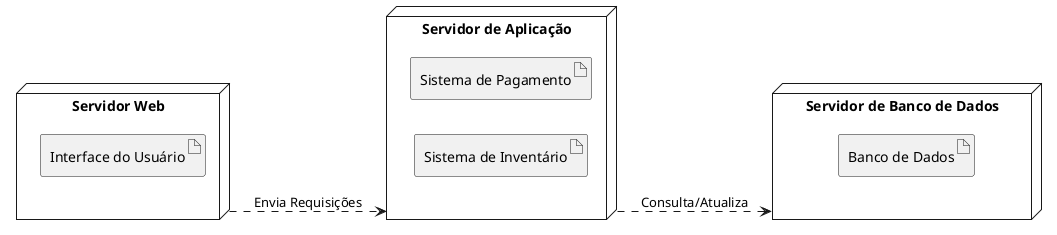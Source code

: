 @startuml
left to right direction
node "Servidor Web" as web {
    artifact "Interface do Usuário"
}

node "Servidor de Aplicação" as app {
    artifact "Sistema de Pagamento"
    artifact "Sistema de Inventário"
}

node "Servidor de Banco de Dados" as db {
    artifact "Banco de Dados"
}

web ..> app : Envia Requisições
app ..> db : Consulta/Atualiza
@enduml